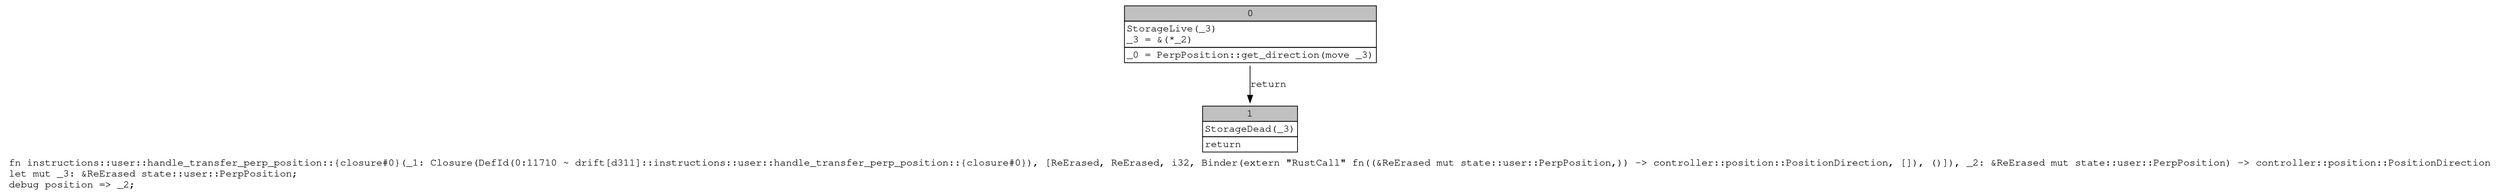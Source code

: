 digraph Mir_0_11710 {
    graph [fontname="Courier, monospace"];
    node [fontname="Courier, monospace"];
    edge [fontname="Courier, monospace"];
    label=<fn instructions::user::handle_transfer_perp_position::{closure#0}(_1: Closure(DefId(0:11710 ~ drift[d311]::instructions::user::handle_transfer_perp_position::{closure#0}), [ReErased, ReErased, i32, Binder(extern &quot;RustCall&quot; fn((&amp;ReErased mut state::user::PerpPosition,)) -&gt; controller::position::PositionDirection, []), ()]), _2: &amp;ReErased mut state::user::PerpPosition) -&gt; controller::position::PositionDirection<br align="left"/>let mut _3: &amp;ReErased state::user::PerpPosition;<br align="left"/>debug position =&gt; _2;<br align="left"/>>;
    bb0__0_11710 [shape="none", label=<<table border="0" cellborder="1" cellspacing="0"><tr><td bgcolor="gray" align="center" colspan="1">0</td></tr><tr><td align="left" balign="left">StorageLive(_3)<br/>_3 = &amp;(*_2)<br/></td></tr><tr><td align="left">_0 = PerpPosition::get_direction(move _3)</td></tr></table>>];
    bb1__0_11710 [shape="none", label=<<table border="0" cellborder="1" cellspacing="0"><tr><td bgcolor="gray" align="center" colspan="1">1</td></tr><tr><td align="left" balign="left">StorageDead(_3)<br/></td></tr><tr><td align="left">return</td></tr></table>>];
    bb0__0_11710 -> bb1__0_11710 [label="return"];
}
